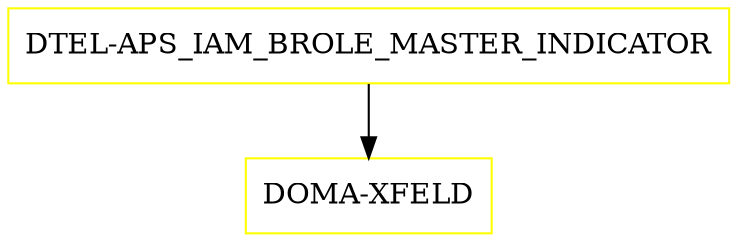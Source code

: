 digraph G {
  "DTEL-APS_IAM_BROLE_MASTER_INDICATOR" [shape=box,color=yellow];
  "DOMA-XFELD" [shape=box,color=yellow,URL="./DOMA_XFELD.html"];
  "DTEL-APS_IAM_BROLE_MASTER_INDICATOR" -> "DOMA-XFELD";
}
